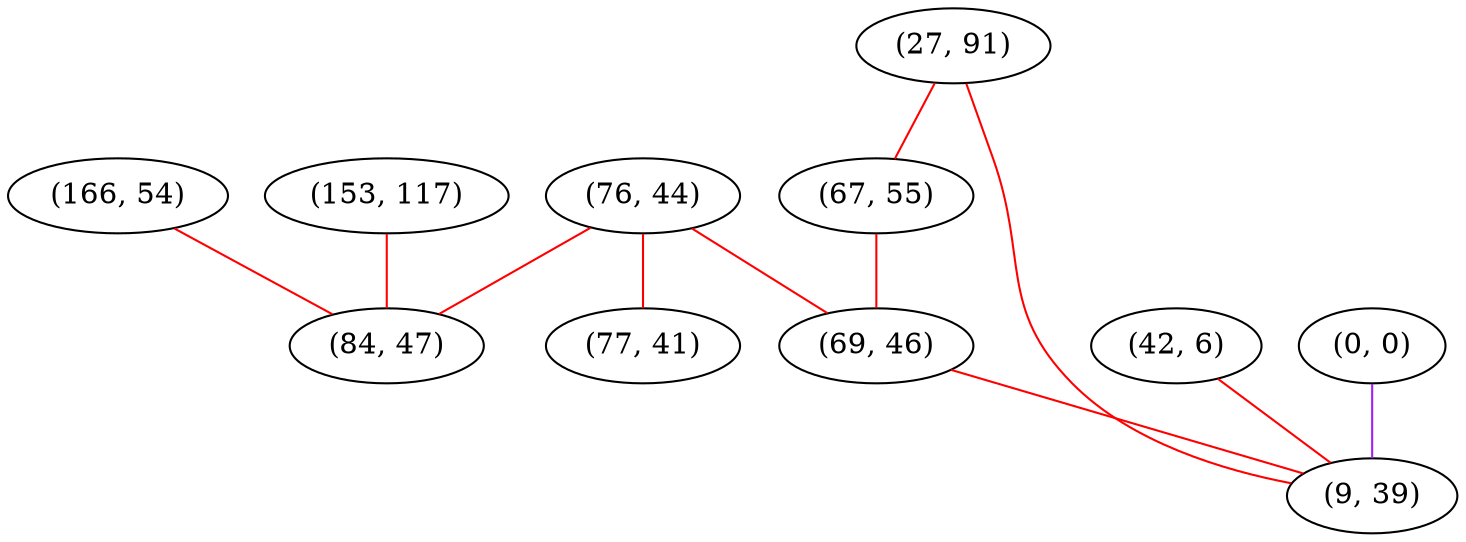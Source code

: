 graph "" {
"(166, 54)";
"(76, 44)";
"(27, 91)";
"(67, 55)";
"(42, 6)";
"(69, 46)";
"(0, 0)";
"(153, 117)";
"(77, 41)";
"(84, 47)";
"(9, 39)";
"(166, 54)" -- "(84, 47)"  [color=red, key=0, weight=1];
"(76, 44)" -- "(69, 46)"  [color=red, key=0, weight=1];
"(76, 44)" -- "(77, 41)"  [color=red, key=0, weight=1];
"(76, 44)" -- "(84, 47)"  [color=red, key=0, weight=1];
"(27, 91)" -- "(67, 55)"  [color=red, key=0, weight=1];
"(27, 91)" -- "(9, 39)"  [color=red, key=0, weight=1];
"(67, 55)" -- "(69, 46)"  [color=red, key=0, weight=1];
"(42, 6)" -- "(9, 39)"  [color=red, key=0, weight=1];
"(69, 46)" -- "(9, 39)"  [color=red, key=0, weight=1];
"(0, 0)" -- "(9, 39)"  [color=purple, key=0, weight=4];
"(153, 117)" -- "(84, 47)"  [color=red, key=0, weight=1];
}
